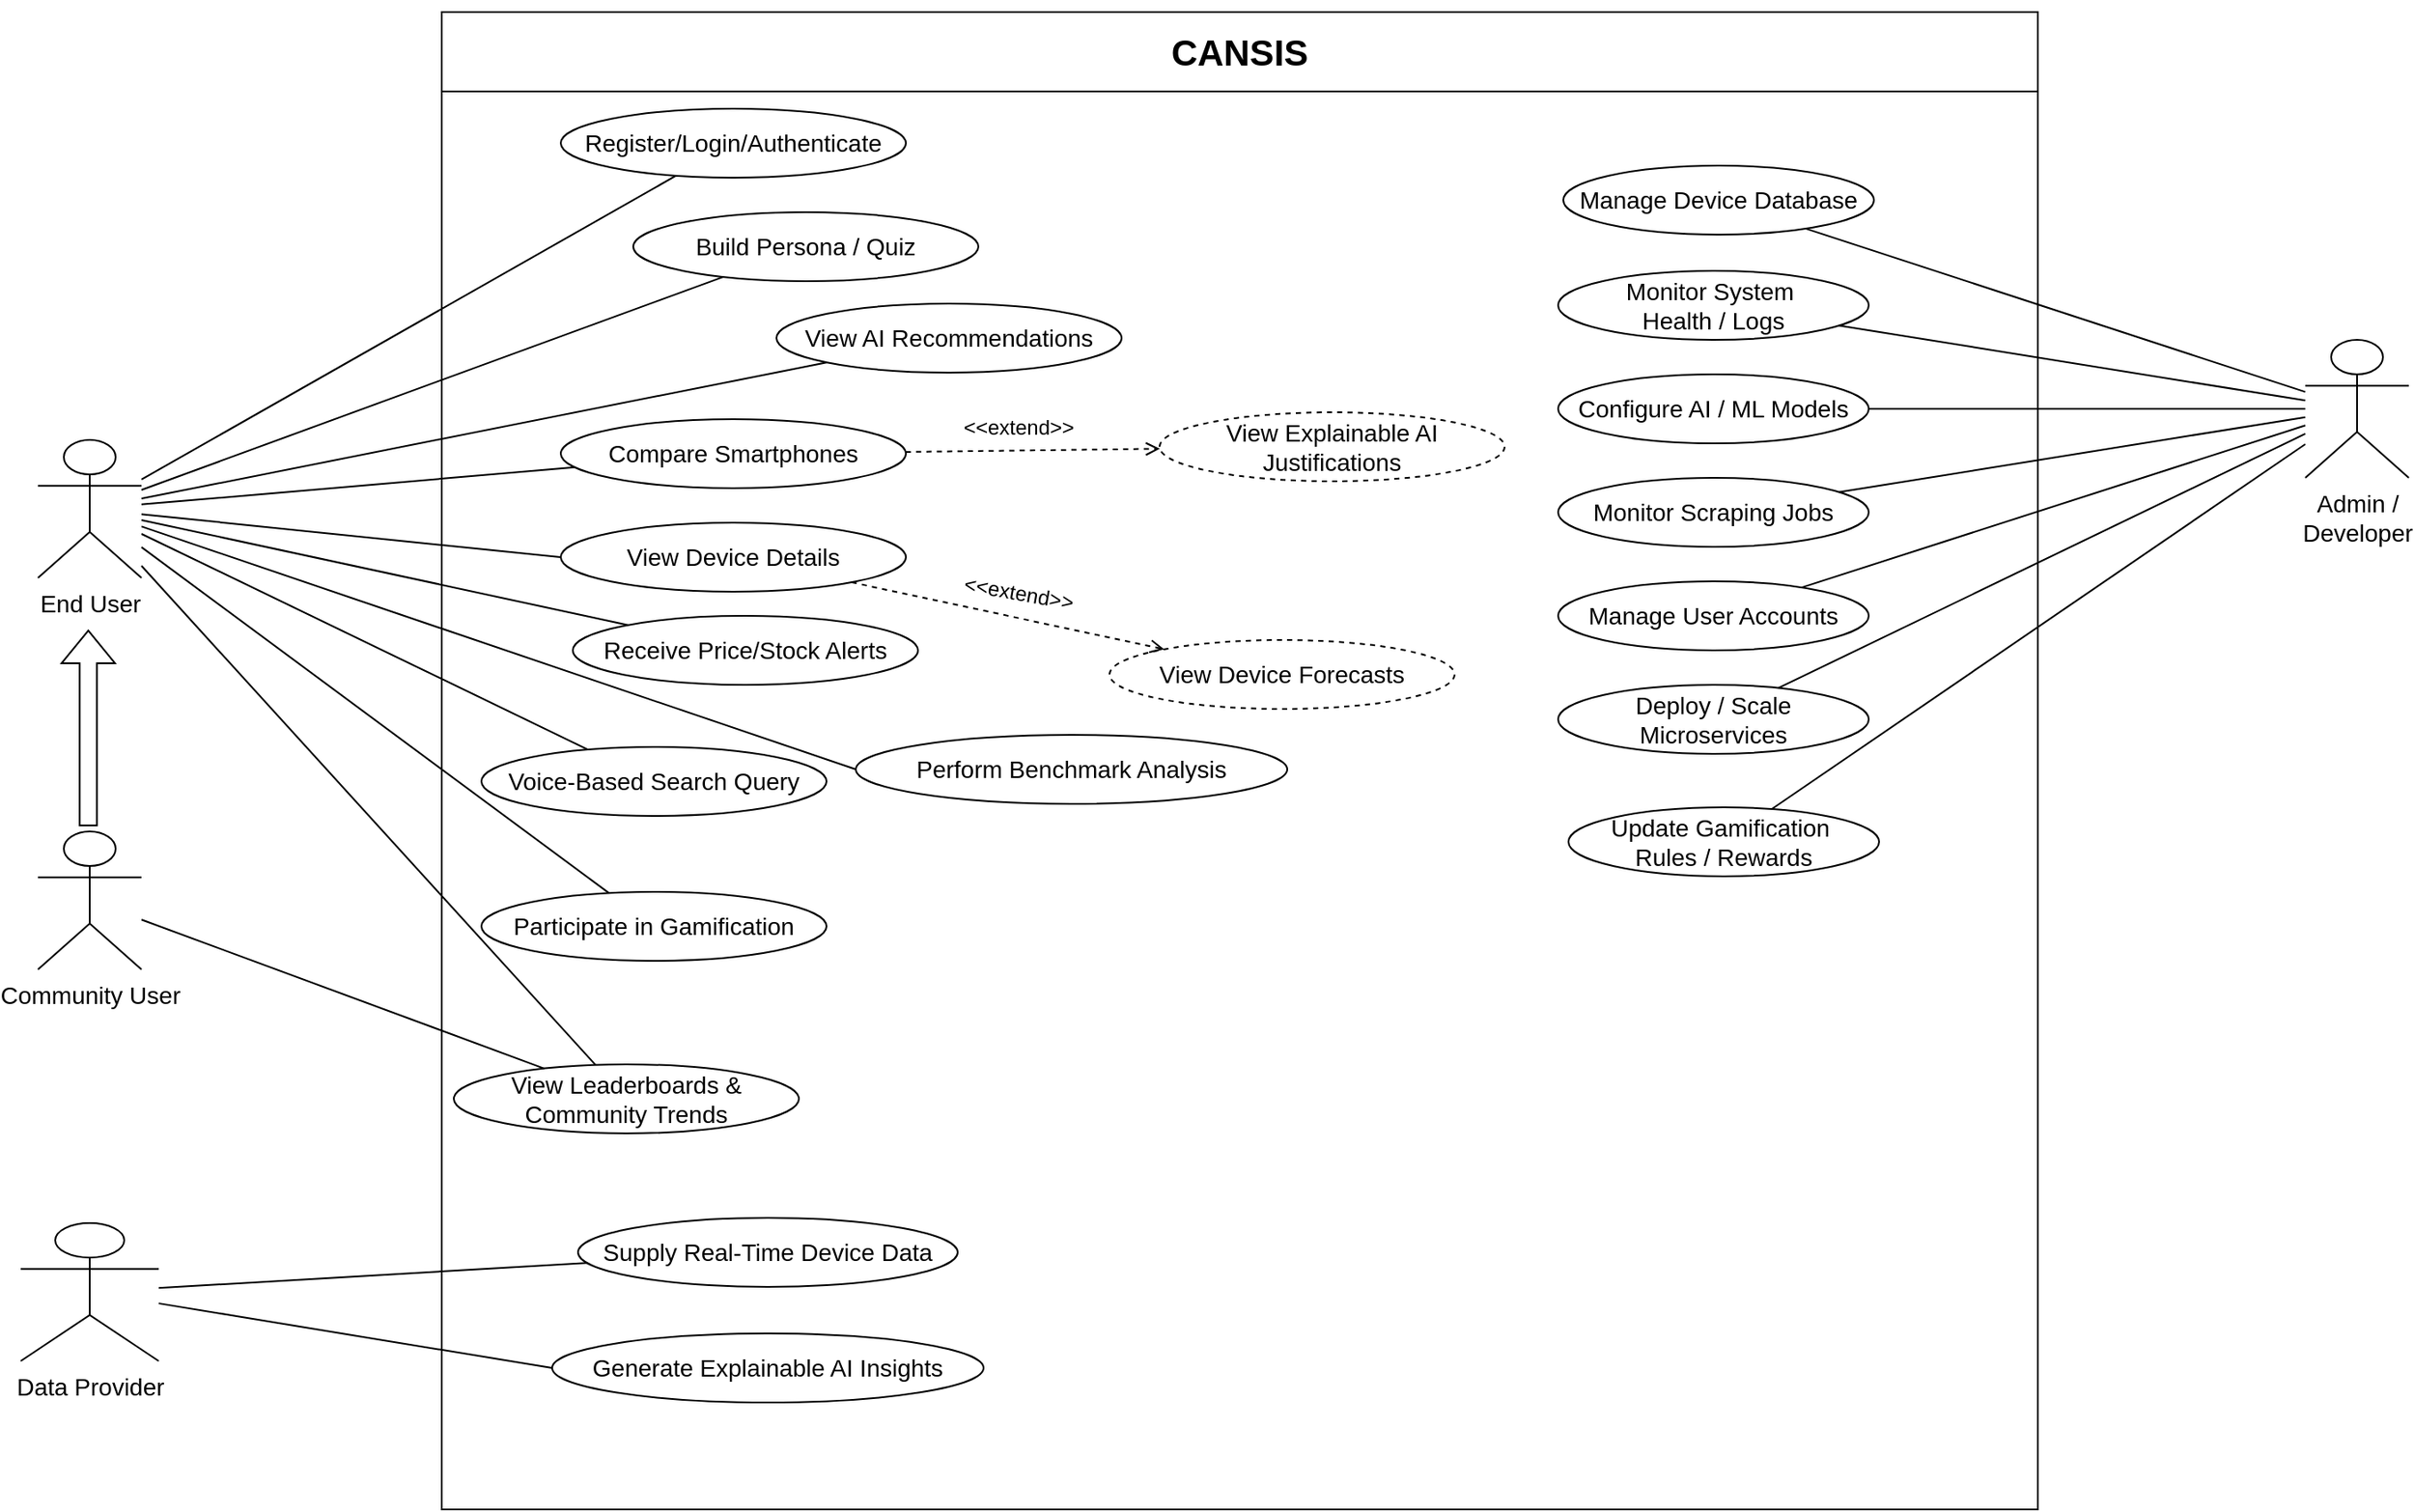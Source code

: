<mxfile version="28.0.6">
  <diagram name="CANSIS Use Case Diagram" id="_9Uxg_Ao1VwVi6vgXlcn">
    <mxGraphModel dx="830" dy="1604" grid="0" gridSize="10" guides="1" tooltips="1" connect="1" arrows="1" fold="1" page="1" pageScale="1" pageWidth="850" pageHeight="1100" math="0" shadow="0">
      <root>
        <mxCell id="0" />
        <mxCell id="1" parent="0" />
        <mxCell id="gQDr8yUrBpm0fc7Nn3Uq-1" value="&lt;h2&gt;CANSIS&lt;/h2&gt;" style="swimlane;whiteSpace=wrap;html=1;labelBackgroundColor=none;fontSize=14;startSize=46;" parent="1" vertex="1">
          <mxGeometry x="312" y="-387" width="925" height="868" as="geometry" />
        </mxCell>
        <mxCell id="gQDr8yUrBpm0fc7Nn3Uq-6" value="View Explainable AI Justifications" style="ellipse;whiteSpace=wrap;html=1;aspect=fixed;dashed=1;fontSize=14;labelBackgroundColor=none;" parent="gQDr8yUrBpm0fc7Nn3Uq-1" vertex="1">
          <mxGeometry x="416" y="232" width="200" height="40" as="geometry" />
        </mxCell>
        <mxCell id="gQDr8yUrBpm0fc7Nn3Uq-8" value="View Device Forecasts" style="ellipse;whiteSpace=wrap;html=1;aspect=fixed;dashed=1;fontSize=14;labelBackgroundColor=none;" parent="gQDr8yUrBpm0fc7Nn3Uq-1" vertex="1">
          <mxGeometry x="387" y="364" width="200" height="40" as="geometry" />
        </mxCell>
        <mxCell id="gQDr8yUrBpm0fc7Nn3Uq-46" style="dashed=1;endArrow=open;html=1;fontColor=default;fontSize=14;labelBackgroundColor=none;" parent="gQDr8yUrBpm0fc7Nn3Uq-1" source="gQDr8yUrBpm0fc7Nn3Uq-5" target="gQDr8yUrBpm0fc7Nn3Uq-6" edge="1">
          <mxGeometry relative="1" as="geometry" />
        </mxCell>
        <mxCell id="gQDr8yUrBpm0fc7Nn3Uq-47" style="dashed=1;endArrow=open;html=1;fontColor=default;fontSize=14;labelBackgroundColor=none;" parent="gQDr8yUrBpm0fc7Nn3Uq-1" source="gQDr8yUrBpm0fc7Nn3Uq-7" target="gQDr8yUrBpm0fc7Nn3Uq-8" edge="1">
          <mxGeometry relative="1" as="geometry" />
        </mxCell>
        <mxCell id="gQDr8yUrBpm0fc7Nn3Uq-88" value="" style="group;fontSize=14;labelBackgroundColor=none;" parent="gQDr8yUrBpm0fc7Nn3Uq-1" vertex="1" connectable="0">
          <mxGeometry x="647" y="89" width="183" height="521" as="geometry" />
        </mxCell>
        <mxCell id="gQDr8yUrBpm0fc7Nn3Uq-16" value="Manage Device Database" style="ellipse;whiteSpace=wrap;html=1;aspect=fixed;fontSize=14;labelBackgroundColor=none;" parent="gQDr8yUrBpm0fc7Nn3Uq-88" vertex="1">
          <mxGeometry x="3" width="180" height="40" as="geometry" />
        </mxCell>
        <mxCell id="gQDr8yUrBpm0fc7Nn3Uq-17" value="Monitor System&amp;nbsp;&lt;div&gt;Health / Logs&lt;/div&gt;" style="ellipse;whiteSpace=wrap;html=1;aspect=fixed;fontSize=14;labelBackgroundColor=none;" parent="gQDr8yUrBpm0fc7Nn3Uq-88" vertex="1">
          <mxGeometry y="61" width="180" height="40" as="geometry" />
        </mxCell>
        <mxCell id="gQDr8yUrBpm0fc7Nn3Uq-18" value="Configure AI / ML Models" style="ellipse;whiteSpace=wrap;html=1;aspect=fixed;fontSize=14;labelBackgroundColor=none;" parent="gQDr8yUrBpm0fc7Nn3Uq-88" vertex="1">
          <mxGeometry y="121" width="180" height="40" as="geometry" />
        </mxCell>
        <mxCell id="gQDr8yUrBpm0fc7Nn3Uq-19" value="Monitor Scraping Jobs" style="ellipse;whiteSpace=wrap;html=1;aspect=fixed;fontSize=14;labelBackgroundColor=none;" parent="gQDr8yUrBpm0fc7Nn3Uq-88" vertex="1">
          <mxGeometry y="181" width="180" height="40" as="geometry" />
        </mxCell>
        <mxCell id="gQDr8yUrBpm0fc7Nn3Uq-20" value="Manage User Accounts" style="ellipse;whiteSpace=wrap;html=1;aspect=fixed;fontSize=14;labelBackgroundColor=none;" parent="gQDr8yUrBpm0fc7Nn3Uq-88" vertex="1">
          <mxGeometry y="241" width="180" height="40" as="geometry" />
        </mxCell>
        <mxCell id="gQDr8yUrBpm0fc7Nn3Uq-21" value="Deploy / Scale Microservices" style="ellipse;whiteSpace=wrap;html=1;aspect=fixed;fontSize=14;labelBackgroundColor=none;" parent="gQDr8yUrBpm0fc7Nn3Uq-88" vertex="1">
          <mxGeometry y="301" width="180" height="40" as="geometry" />
        </mxCell>
        <mxCell id="gQDr8yUrBpm0fc7Nn3Uq-24" value="Update Gamification&amp;nbsp;&lt;div&gt;Rules / Rewards&lt;/div&gt;" style="ellipse;whiteSpace=wrap;html=1;aspect=fixed;fontSize=14;labelBackgroundColor=none;" parent="gQDr8yUrBpm0fc7Nn3Uq-88" vertex="1">
          <mxGeometry x="6" y="372" width="180" height="40" as="geometry" />
        </mxCell>
        <mxCell id="gQDr8yUrBpm0fc7Nn3Uq-2" value="Register/Login/Authenticate" style="ellipse;whiteSpace=wrap;html=1;aspect=fixed;fontSize=14;labelBackgroundColor=none;" parent="gQDr8yUrBpm0fc7Nn3Uq-1" vertex="1">
          <mxGeometry x="69" y="56" width="200" height="40" as="geometry" />
        </mxCell>
        <mxCell id="gQDr8yUrBpm0fc7Nn3Uq-3" value="Build Persona / Quiz" style="ellipse;whiteSpace=wrap;html=1;aspect=fixed;fontSize=14;labelBackgroundColor=none;" parent="gQDr8yUrBpm0fc7Nn3Uq-1" vertex="1">
          <mxGeometry x="111" y="116" width="200" height="40" as="geometry" />
        </mxCell>
        <mxCell id="gQDr8yUrBpm0fc7Nn3Uq-4" value="View AI Recommendations" style="ellipse;whiteSpace=wrap;html=1;aspect=fixed;fontSize=14;labelBackgroundColor=none;" parent="gQDr8yUrBpm0fc7Nn3Uq-1" vertex="1">
          <mxGeometry x="194" y="169" width="200" height="40" as="geometry" />
        </mxCell>
        <mxCell id="gQDr8yUrBpm0fc7Nn3Uq-5" value="Compare Smartphones" style="ellipse;whiteSpace=wrap;html=1;aspect=fixed;fontSize=14;labelBackgroundColor=none;" parent="gQDr8yUrBpm0fc7Nn3Uq-1" vertex="1">
          <mxGeometry x="69" y="236" width="200" height="40" as="geometry" />
        </mxCell>
        <mxCell id="gQDr8yUrBpm0fc7Nn3Uq-7" value="View Device Details" style="ellipse;whiteSpace=wrap;html=1;aspect=fixed;fontSize=14;labelBackgroundColor=none;" parent="gQDr8yUrBpm0fc7Nn3Uq-1" vertex="1">
          <mxGeometry x="69" y="296" width="200" height="40" as="geometry" />
        </mxCell>
        <mxCell id="gQDr8yUrBpm0fc7Nn3Uq-9" value="Receive Price/Stock Alerts" style="ellipse;whiteSpace=wrap;html=1;aspect=fixed;fontSize=14;labelBackgroundColor=none;" parent="gQDr8yUrBpm0fc7Nn3Uq-1" vertex="1">
          <mxGeometry x="76" y="350" width="200" height="40" as="geometry" />
        </mxCell>
        <mxCell id="gQDr8yUrBpm0fc7Nn3Uq-10" value="Voice-Based Search Query" style="ellipse;whiteSpace=wrap;html=1;aspect=fixed;fontSize=14;labelBackgroundColor=none;" parent="gQDr8yUrBpm0fc7Nn3Uq-1" vertex="1">
          <mxGeometry x="23" y="426" width="200" height="40" as="geometry" />
        </mxCell>
        <mxCell id="gQDr8yUrBpm0fc7Nn3Uq-11" value="Participate in Gamification" style="ellipse;whiteSpace=wrap;html=1;aspect=fixed;fontSize=14;labelBackgroundColor=none;" parent="gQDr8yUrBpm0fc7Nn3Uq-1" vertex="1">
          <mxGeometry x="23" y="510" width="200" height="40" as="geometry" />
        </mxCell>
        <mxCell id="gQDr8yUrBpm0fc7Nn3Uq-12" value="View Leaderboards &amp;amp; Community Trends" style="ellipse;whiteSpace=wrap;html=1;aspect=fixed;fontSize=14;labelBackgroundColor=none;" parent="gQDr8yUrBpm0fc7Nn3Uq-1" vertex="1">
          <mxGeometry x="7" y="610" width="200" height="40" as="geometry" />
        </mxCell>
        <mxCell id="7yl6SgXwnQEoaIpibq2_-3" value="&amp;lt;&amp;lt;extend&amp;gt;&amp;gt;" style="text;html=1;align=center;verticalAlign=middle;resizable=0;points=[];autosize=1;strokeColor=none;fillColor=none;labelBackgroundColor=none;rotation=10;" vertex="1" parent="gQDr8yUrBpm0fc7Nn3Uq-1">
          <mxGeometry x="293" y="324" width="82" height="26" as="geometry" />
        </mxCell>
        <mxCell id="gQDr8yUrBpm0fc7Nn3Uq-28" value="Perform Benchmark Analysis  " style="ellipse;whiteSpace=wrap;html=1;aspect=fixed;fontSize=14;labelBackgroundColor=none;" parent="gQDr8yUrBpm0fc7Nn3Uq-1" vertex="1">
          <mxGeometry x="240" y="419" width="250" height="40" as="geometry" />
        </mxCell>
        <mxCell id="gQDr8yUrBpm0fc7Nn3Uq-37" value="Supply Real-Time Device Data  " style="ellipse;whiteSpace=wrap;html=1;aspect=fixed;fontSize=14;labelBackgroundColor=none;" parent="gQDr8yUrBpm0fc7Nn3Uq-1" vertex="1">
          <mxGeometry x="79" y="699" width="220" height="40" as="geometry" />
        </mxCell>
        <mxCell id="gQDr8yUrBpm0fc7Nn3Uq-30" value="Generate Explainable AI Insights  " style="ellipse;whiteSpace=wrap;html=1;aspect=fixed;fontSize=14;labelBackgroundColor=none;" parent="gQDr8yUrBpm0fc7Nn3Uq-1" vertex="1">
          <mxGeometry x="64" y="766" width="250" height="40" as="geometry" />
        </mxCell>
        <mxCell id="yMuJD0X1zWrmoRKNK1zL-1" value="&amp;lt;&amp;lt;extend&amp;gt;&amp;gt;" style="text;html=1;align=center;verticalAlign=middle;resizable=0;points=[];autosize=1;strokeColor=none;fillColor=none;labelBackgroundColor=none;" parent="gQDr8yUrBpm0fc7Nn3Uq-1" vertex="1">
          <mxGeometry x="293" y="228" width="82" height="26" as="geometry" />
        </mxCell>
        <mxCell id="7yl6SgXwnQEoaIpibq2_-2" style="rounded=0;orthogonalLoop=1;jettySize=auto;html=1;entryX=0;entryY=0.5;entryDx=0;entryDy=0;endArrow=none;endFill=0;" edge="1" parent="1" source="gQDr8yUrBpm0fc7Nn3Uq-48" target="gQDr8yUrBpm0fc7Nn3Uq-7">
          <mxGeometry relative="1" as="geometry" />
        </mxCell>
        <mxCell id="7yl6SgXwnQEoaIpibq2_-4" style="rounded=0;orthogonalLoop=1;jettySize=auto;html=1;entryX=0;entryY=0.5;entryDx=0;entryDy=0;endArrow=none;endFill=0;" edge="1" parent="1" source="gQDr8yUrBpm0fc7Nn3Uq-48" target="gQDr8yUrBpm0fc7Nn3Uq-28">
          <mxGeometry relative="1" as="geometry" />
        </mxCell>
        <mxCell id="gQDr8yUrBpm0fc7Nn3Uq-48" value="End User" style="shape=umlActor;verticalLabelPosition=bottom;verticalAlign=top;html=1;fontSize=14;labelBackgroundColor=none;" parent="1" vertex="1">
          <mxGeometry x="78" y="-139" width="60" height="80" as="geometry" />
        </mxCell>
        <mxCell id="gQDr8yUrBpm0fc7Nn3Uq-49" value="Community User" style="shape=umlActor;verticalLabelPosition=bottom;verticalAlign=top;html=1;fontSize=14;labelBackgroundColor=none;" parent="1" vertex="1">
          <mxGeometry x="78" y="88" width="60" height="80" as="geometry" />
        </mxCell>
        <mxCell id="gQDr8yUrBpm0fc7Nn3Uq-50" value="Admin /&lt;div&gt;Developer&lt;/div&gt;" style="shape=umlActor;verticalLabelPosition=bottom;verticalAlign=top;html=1;fontSize=14;labelBackgroundColor=none;" parent="1" vertex="1">
          <mxGeometry x="1392" y="-197" width="60" height="80" as="geometry" />
        </mxCell>
        <mxCell id="yMuJD0X1zWrmoRKNK1zL-8" style="rounded=0;orthogonalLoop=1;jettySize=auto;html=1;entryX=0;entryY=0.5;entryDx=0;entryDy=0;endArrow=none;startFill=0;labelBackgroundColor=none;fontColor=default;" parent="1" source="gQDr8yUrBpm0fc7Nn3Uq-51" target="gQDr8yUrBpm0fc7Nn3Uq-30" edge="1">
          <mxGeometry relative="1" as="geometry">
            <mxPoint x="224" y="397" as="sourcePoint" />
          </mxGeometry>
        </mxCell>
        <mxCell id="gQDr8yUrBpm0fc7Nn3Uq-51" value="Data Provider" style="shape=umlActor;verticalLabelPosition=bottom;verticalAlign=top;html=1;fontSize=14;labelBackgroundColor=none;" parent="1" vertex="1">
          <mxGeometry x="68" y="315" width="80" height="80" as="geometry" />
        </mxCell>
        <mxCell id="gQDr8yUrBpm0fc7Nn3Uq-55" style="endArrow=none;html=1;fontColor=default;fontSize=14;labelBackgroundColor=none;" parent="1" source="gQDr8yUrBpm0fc7Nn3Uq-48" target="gQDr8yUrBpm0fc7Nn3Uq-2" edge="1">
          <mxGeometry relative="1" as="geometry" />
        </mxCell>
        <mxCell id="gQDr8yUrBpm0fc7Nn3Uq-56" style="endArrow=none;html=1;fontColor=default;fontSize=14;labelBackgroundColor=none;" parent="1" source="gQDr8yUrBpm0fc7Nn3Uq-48" target="gQDr8yUrBpm0fc7Nn3Uq-3" edge="1">
          <mxGeometry relative="1" as="geometry" />
        </mxCell>
        <mxCell id="gQDr8yUrBpm0fc7Nn3Uq-57" style="endArrow=none;html=1;fontColor=default;fontSize=14;labelBackgroundColor=none;" parent="1" source="gQDr8yUrBpm0fc7Nn3Uq-48" target="gQDr8yUrBpm0fc7Nn3Uq-4" edge="1">
          <mxGeometry relative="1" as="geometry" />
        </mxCell>
        <mxCell id="gQDr8yUrBpm0fc7Nn3Uq-58" style="endArrow=none;html=1;fontColor=default;fontSize=14;labelBackgroundColor=none;" parent="1" source="gQDr8yUrBpm0fc7Nn3Uq-48" target="gQDr8yUrBpm0fc7Nn3Uq-5" edge="1">
          <mxGeometry relative="1" as="geometry" />
        </mxCell>
        <mxCell id="gQDr8yUrBpm0fc7Nn3Uq-59" style="endArrow=none;html=1;fontColor=default;fontSize=14;labelBackgroundColor=none;" parent="1" source="gQDr8yUrBpm0fc7Nn3Uq-48" target="gQDr8yUrBpm0fc7Nn3Uq-9" edge="1">
          <mxGeometry relative="1" as="geometry" />
        </mxCell>
        <mxCell id="gQDr8yUrBpm0fc7Nn3Uq-60" style="endArrow=none;html=1;fontColor=default;fontSize=14;labelBackgroundColor=none;" parent="1" source="gQDr8yUrBpm0fc7Nn3Uq-48" target="gQDr8yUrBpm0fc7Nn3Uq-10" edge="1">
          <mxGeometry relative="1" as="geometry" />
        </mxCell>
        <mxCell id="gQDr8yUrBpm0fc7Nn3Uq-61" style="endArrow=none;html=1;fontColor=default;fontSize=14;labelBackgroundColor=none;" parent="1" source="gQDr8yUrBpm0fc7Nn3Uq-48" target="gQDr8yUrBpm0fc7Nn3Uq-11" edge="1">
          <mxGeometry relative="1" as="geometry" />
        </mxCell>
        <mxCell id="gQDr8yUrBpm0fc7Nn3Uq-62" style="endArrow=none;html=1;fontColor=default;fontSize=14;labelBackgroundColor=none;" parent="1" source="gQDr8yUrBpm0fc7Nn3Uq-48" target="gQDr8yUrBpm0fc7Nn3Uq-12" edge="1">
          <mxGeometry relative="1" as="geometry" />
        </mxCell>
        <mxCell id="gQDr8yUrBpm0fc7Nn3Uq-67" style="endArrow=none;html=1;fontColor=default;fontSize=14;labelBackgroundColor=none;" parent="1" source="gQDr8yUrBpm0fc7Nn3Uq-49" target="gQDr8yUrBpm0fc7Nn3Uq-12" edge="1">
          <mxGeometry relative="1" as="geometry" />
        </mxCell>
        <mxCell id="gQDr8yUrBpm0fc7Nn3Uq-68" style="endArrow=none;html=1;fontColor=default;fontSize=14;labelBackgroundColor=none;" parent="1" source="gQDr8yUrBpm0fc7Nn3Uq-50" target="gQDr8yUrBpm0fc7Nn3Uq-16" edge="1">
          <mxGeometry relative="1" as="geometry" />
        </mxCell>
        <mxCell id="gQDr8yUrBpm0fc7Nn3Uq-69" style="endArrow=none;html=1;fontColor=default;fontSize=14;labelBackgroundColor=none;" parent="1" source="gQDr8yUrBpm0fc7Nn3Uq-50" target="gQDr8yUrBpm0fc7Nn3Uq-17" edge="1">
          <mxGeometry relative="1" as="geometry" />
        </mxCell>
        <mxCell id="gQDr8yUrBpm0fc7Nn3Uq-70" style="endArrow=none;html=1;fontColor=default;fontSize=14;labelBackgroundColor=none;" parent="1" source="gQDr8yUrBpm0fc7Nn3Uq-50" target="gQDr8yUrBpm0fc7Nn3Uq-18" edge="1">
          <mxGeometry relative="1" as="geometry" />
        </mxCell>
        <mxCell id="gQDr8yUrBpm0fc7Nn3Uq-71" style="endArrow=none;html=1;fontColor=default;fontSize=14;labelBackgroundColor=none;" parent="1" source="gQDr8yUrBpm0fc7Nn3Uq-50" target="gQDr8yUrBpm0fc7Nn3Uq-19" edge="1">
          <mxGeometry relative="1" as="geometry" />
        </mxCell>
        <mxCell id="gQDr8yUrBpm0fc7Nn3Uq-72" style="endArrow=none;html=1;fontColor=default;fontSize=14;labelBackgroundColor=none;" parent="1" source="gQDr8yUrBpm0fc7Nn3Uq-50" target="gQDr8yUrBpm0fc7Nn3Uq-20" edge="1">
          <mxGeometry relative="1" as="geometry" />
        </mxCell>
        <mxCell id="gQDr8yUrBpm0fc7Nn3Uq-73" style="endArrow=none;html=1;fontColor=default;fontSize=14;labelBackgroundColor=none;" parent="1" source="gQDr8yUrBpm0fc7Nn3Uq-50" target="gQDr8yUrBpm0fc7Nn3Uq-21" edge="1">
          <mxGeometry relative="1" as="geometry" />
        </mxCell>
        <mxCell id="gQDr8yUrBpm0fc7Nn3Uq-76" style="endArrow=none;html=1;fontColor=default;fontSize=14;labelBackgroundColor=none;" parent="1" source="gQDr8yUrBpm0fc7Nn3Uq-50" target="gQDr8yUrBpm0fc7Nn3Uq-24" edge="1">
          <mxGeometry relative="1" as="geometry" />
        </mxCell>
        <mxCell id="gQDr8yUrBpm0fc7Nn3Uq-77" style="endArrow=none;html=1;fontColor=default;fontSize=14;startFill=0;labelBackgroundColor=none;" parent="1" source="gQDr8yUrBpm0fc7Nn3Uq-51" target="gQDr8yUrBpm0fc7Nn3Uq-37" edge="1">
          <mxGeometry relative="1" as="geometry" />
        </mxCell>
        <mxCell id="7yl6SgXwnQEoaIpibq2_-1" value="" style="shape=flexArrow;endArrow=classic;html=1;rounded=0;" edge="1" parent="1">
          <mxGeometry width="50" height="50" relative="1" as="geometry">
            <mxPoint x="107.17" y="85" as="sourcePoint" />
            <mxPoint x="107.17" y="-29" as="targetPoint" />
          </mxGeometry>
        </mxCell>
      </root>
    </mxGraphModel>
  </diagram>
</mxfile>
